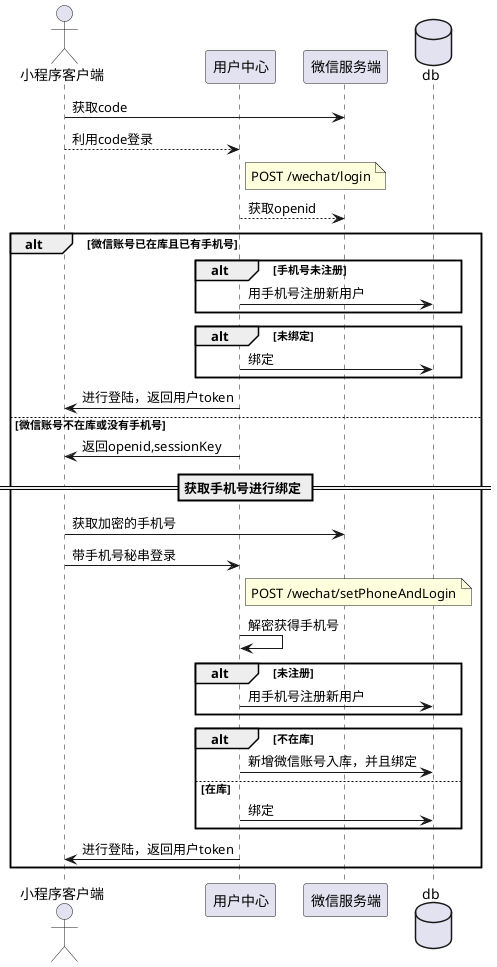 @startuml

actor 小程序客户端

participant 用户中心
participant 微信服务端
database db

小程序客户端 -> 微信服务端: 获取code
小程序客户端 --> 用户中心: 利用code登录
     note right of 用户中心
     POST /wechat/login
     end note

用户中心 --> 微信服务端: 获取openid
alt 微信账号已在库且已有手机号
    alt 手机号未注册
      用户中心 -> db:用手机号注册新用户
    end
    alt 未绑定
        用户中心 -> db:绑定
    end

    用户中心 -> 小程序客户端:进行登陆，返回用户token
else 微信账号不在库或没有手机号
    用户中心 -> 小程序客户端:返回openid,sessionKey
== 获取手机号进行绑定 ==
    小程序客户端 -> 微信服务端:获取加密的手机号
    小程序客户端 -> 用户中心:带手机号秘串登录
         note right of 用户中心
         POST /wechat/setPhoneAndLogin
         end note
    用户中心 -> 用户中心:解密获得手机号

    alt 未注册
    用户中心 -> db:用手机号注册新用户
    end
    alt 不在库
    用户中心 -> db:新增微信账号入库，并且绑定
    else 在库
    用户中心 -> db:绑定
    end

    用户中心 -> 小程序客户端:进行登陆，返回用户token

end


@enduml